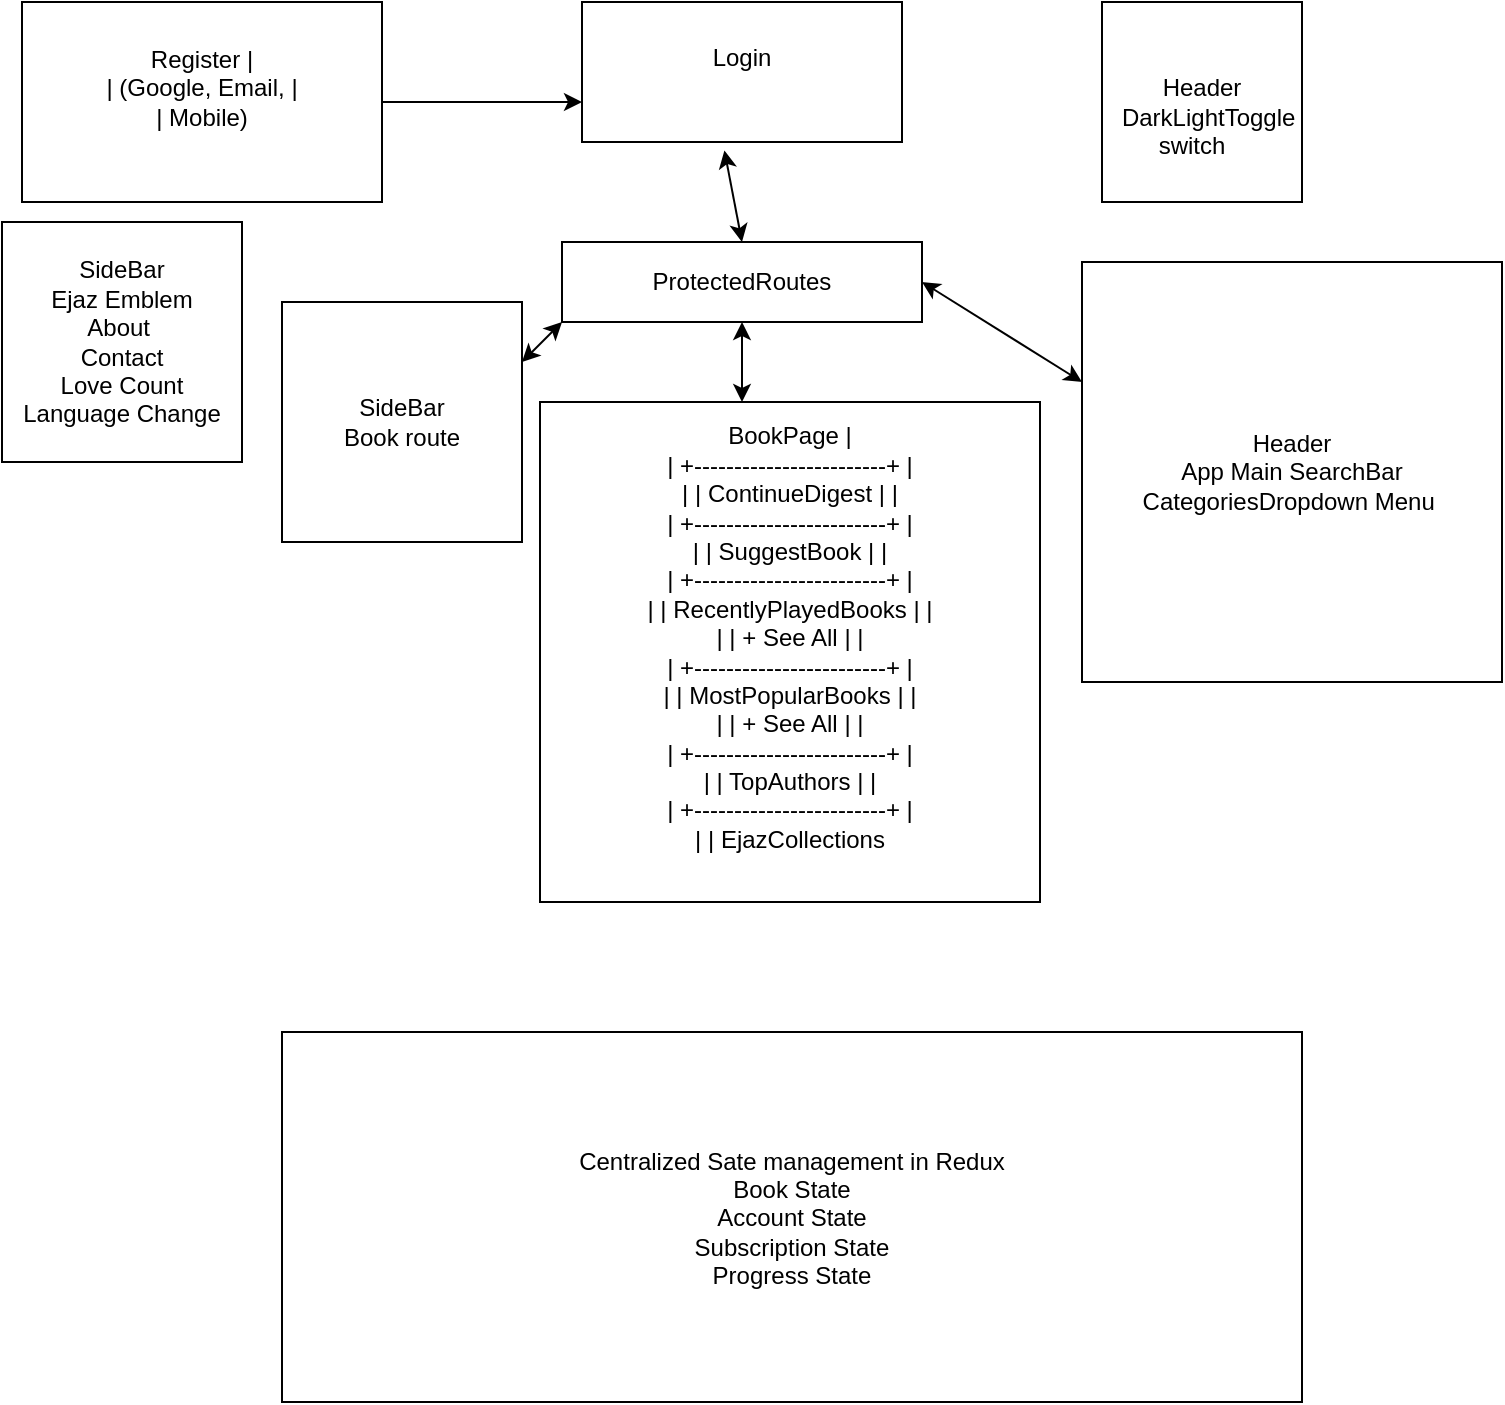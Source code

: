 <mxfile version="24.6.4" type="github">
  <diagram name="Page-1" id="e_e76qo3hNhuEoxEJfNG">
    <mxGraphModel dx="1050" dy="557" grid="1" gridSize="10" guides="1" tooltips="1" connect="1" arrows="1" fold="1" page="1" pageScale="1" pageWidth="827" pageHeight="1169" math="0" shadow="0">
      <root>
        <mxCell id="0" />
        <mxCell id="1" parent="0" />
        <mxCell id="HJha-6Zbxx6aBeyYvT2W-1" value="&#xa;   Register         &lt;span class=&quot;hljs-operator&quot;&gt;|&lt;/span&gt;&#xa;&lt;span class=&quot;hljs-operator&quot;&gt;|&lt;/span&gt;  (Google, Email,    &lt;span class=&quot;hljs-operator&quot;&gt;|&lt;/span&gt;&#xa;&lt;span class=&quot;hljs-operator&quot;&gt;|&lt;/span&gt;    Mobile) &#xa;&#xa;" style="rounded=0;whiteSpace=wrap;html=1;" vertex="1" parent="1">
          <mxGeometry x="30" y="10" width="180" height="100" as="geometry" />
        </mxCell>
        <mxCell id="HJha-6Zbxx6aBeyYvT2W-2" value="" style="endArrow=classic;html=1;rounded=0;" edge="1" parent="1">
          <mxGeometry width="50" height="50" relative="1" as="geometry">
            <mxPoint x="210" y="60" as="sourcePoint" />
            <mxPoint x="310" y="60" as="targetPoint" />
          </mxGeometry>
        </mxCell>
        <mxCell id="HJha-6Zbxx6aBeyYvT2W-3" value="&#xa;    Login   &#xa;&#xa;" style="rounded=0;whiteSpace=wrap;html=1;" vertex="1" parent="1">
          <mxGeometry x="310" y="10" width="160" height="70" as="geometry" />
        </mxCell>
        <mxCell id="HJha-6Zbxx6aBeyYvT2W-4" value="&lt;br&gt;      ProtectedRoutes&lt;div&gt;&lt;br/&gt;&lt;/div&gt;" style="rounded=0;whiteSpace=wrap;html=1;" vertex="1" parent="1">
          <mxGeometry x="300" y="130" width="180" height="40" as="geometry" />
        </mxCell>
        <mxCell id="HJha-6Zbxx6aBeyYvT2W-5" value="" style="endArrow=classic;startArrow=classic;html=1;rounded=0;exitX=0.5;exitY=0;exitDx=0;exitDy=0;entryX=0.445;entryY=1.06;entryDx=0;entryDy=0;entryPerimeter=0;" edge="1" parent="1" source="HJha-6Zbxx6aBeyYvT2W-4" target="HJha-6Zbxx6aBeyYvT2W-3">
          <mxGeometry width="50" height="50" relative="1" as="geometry">
            <mxPoint x="350" y="150" as="sourcePoint" />
            <mxPoint x="400" y="110" as="targetPoint" />
          </mxGeometry>
        </mxCell>
        <mxCell id="HJha-6Zbxx6aBeyYvT2W-6" value="&#xa; BookPage            &lt;span class=&quot;hljs-operator&quot;&gt;|&lt;/span&gt;&#xa;&lt;span class=&quot;hljs-operator&quot;&gt;|&lt;/span&gt; &lt;span class=&quot;hljs-operator&quot;&gt;+&lt;/span&gt;&lt;span class=&quot;hljs-comment&quot;&gt;------------------------+ |&lt;/span&gt;&#xa;&lt;span class=&quot;hljs-operator&quot;&gt;|&lt;/span&gt; &lt;span class=&quot;hljs-operator&quot;&gt;|&lt;/span&gt;   ContinueDigest       &lt;span class=&quot;hljs-operator&quot;&gt;|&lt;/span&gt; &lt;span class=&quot;hljs-operator&quot;&gt;|&lt;/span&gt;&#xa;&lt;span class=&quot;hljs-operator&quot;&gt;|&lt;/span&gt; &lt;span class=&quot;hljs-operator&quot;&gt;+&lt;/span&gt;&lt;span class=&quot;hljs-comment&quot;&gt;------------------------+ |&lt;/span&gt;&#xa;&lt;span class=&quot;hljs-operator&quot;&gt;|&lt;/span&gt; &lt;span class=&quot;hljs-operator&quot;&gt;|&lt;/span&gt;    SuggestBook         &lt;span class=&quot;hljs-operator&quot;&gt;|&lt;/span&gt; &lt;span class=&quot;hljs-operator&quot;&gt;|&lt;/span&gt;&#xa;&lt;span class=&quot;hljs-operator&quot;&gt;|&lt;/span&gt; &lt;span class=&quot;hljs-operator&quot;&gt;+&lt;/span&gt;&lt;span class=&quot;hljs-comment&quot;&gt;------------------------+ |&lt;/span&gt;&#xa;&lt;span class=&quot;hljs-operator&quot;&gt;|&lt;/span&gt; &lt;span class=&quot;hljs-operator&quot;&gt;|&lt;/span&gt; RecentlyPlayedBooks    &lt;span class=&quot;hljs-operator&quot;&gt;|&lt;/span&gt; &lt;span class=&quot;hljs-operator&quot;&gt;|&lt;/span&gt;&#xa;&lt;span class=&quot;hljs-operator&quot;&gt;|&lt;/span&gt; &lt;span class=&quot;hljs-operator&quot;&gt;|&lt;/span&gt;   &lt;span class=&quot;hljs-operator&quot;&gt;+&lt;/span&gt; See &lt;span class=&quot;hljs-keyword&quot;&gt;All&lt;/span&gt;            &lt;span class=&quot;hljs-operator&quot;&gt;|&lt;/span&gt; &lt;span class=&quot;hljs-operator&quot;&gt;|&lt;/span&gt;&#xa;&lt;span class=&quot;hljs-operator&quot;&gt;|&lt;/span&gt; &lt;span class=&quot;hljs-operator&quot;&gt;+&lt;/span&gt;&lt;span class=&quot;hljs-comment&quot;&gt;------------------------+ |&lt;/span&gt;&#xa;&lt;span class=&quot;hljs-operator&quot;&gt;|&lt;/span&gt; &lt;span class=&quot;hljs-operator&quot;&gt;|&lt;/span&gt;  MostPopularBooks      &lt;span class=&quot;hljs-operator&quot;&gt;|&lt;/span&gt; &lt;span class=&quot;hljs-operator&quot;&gt;|&lt;/span&gt;&#xa;&lt;span class=&quot;hljs-operator&quot;&gt;|&lt;/span&gt; &lt;span class=&quot;hljs-operator&quot;&gt;|&lt;/span&gt;   &lt;span class=&quot;hljs-operator&quot;&gt;+&lt;/span&gt; See &lt;span class=&quot;hljs-keyword&quot;&gt;All&lt;/span&gt;            &lt;span class=&quot;hljs-operator&quot;&gt;|&lt;/span&gt; &lt;span class=&quot;hljs-operator&quot;&gt;|&lt;/span&gt;&#xa;&lt;span class=&quot;hljs-operator&quot;&gt;|&lt;/span&gt; &lt;span class=&quot;hljs-operator&quot;&gt;+&lt;/span&gt;&lt;span class=&quot;hljs-comment&quot;&gt;------------------------+ |&lt;/span&gt;&#xa;&lt;span class=&quot;hljs-operator&quot;&gt;|&lt;/span&gt; &lt;span class=&quot;hljs-operator&quot;&gt;|&lt;/span&gt;      TopAuthors        &lt;span class=&quot;hljs-operator&quot;&gt;|&lt;/span&gt; &lt;span class=&quot;hljs-operator&quot;&gt;|&lt;/span&gt;&#xa;&lt;span class=&quot;hljs-operator&quot;&gt;|&lt;/span&gt; &lt;span class=&quot;hljs-operator&quot;&gt;+&lt;/span&gt;&lt;span class=&quot;hljs-comment&quot;&gt;------------------------+ |&lt;/span&gt;&#xa;&lt;span class=&quot;hljs-operator&quot;&gt;|&lt;/span&gt; &lt;span class=&quot;hljs-operator&quot;&gt;|&lt;/span&gt;    EjazCollections   &#xa;&#xa;" style="whiteSpace=wrap;html=1;aspect=fixed;" vertex="1" parent="1">
          <mxGeometry x="289" y="210" width="250" height="250" as="geometry" />
        </mxCell>
        <mxCell id="HJha-6Zbxx6aBeyYvT2W-9" value="" style="endArrow=classic;startArrow=classic;html=1;rounded=0;entryX=0.5;entryY=1;entryDx=0;entryDy=0;" edge="1" parent="1" target="HJha-6Zbxx6aBeyYvT2W-4">
          <mxGeometry width="50" height="50" relative="1" as="geometry">
            <mxPoint x="390" y="210" as="sourcePoint" />
            <mxPoint x="390" y="200" as="targetPoint" />
          </mxGeometry>
        </mxCell>
        <mxCell id="HJha-6Zbxx6aBeyYvT2W-11" value="&lt;br&gt;       Header    &lt;br&gt;&amp;nbsp; DarkLightToggle switch&amp;nbsp; &amp;nbsp;" style="whiteSpace=wrap;html=1;aspect=fixed;" vertex="1" parent="1">
          <mxGeometry x="570" y="10" width="100" height="100" as="geometry" />
        </mxCell>
        <mxCell id="HJha-6Zbxx6aBeyYvT2W-12" value="Header&lt;br&gt;App Main SearchBar  &lt;div&gt;CategoriesDropdown Menu&amp;nbsp;&lt;br&gt;&lt;/div&gt;" style="whiteSpace=wrap;html=1;aspect=fixed;" vertex="1" parent="1">
          <mxGeometry x="560" y="140" width="210" height="210" as="geometry" />
        </mxCell>
        <mxCell id="HJha-6Zbxx6aBeyYvT2W-13" value="" style="endArrow=classic;startArrow=classic;html=1;rounded=0;exitX=1;exitY=0.5;exitDx=0;exitDy=0;" edge="1" parent="1" source="HJha-6Zbxx6aBeyYvT2W-4">
          <mxGeometry width="50" height="50" relative="1" as="geometry">
            <mxPoint x="510" y="250" as="sourcePoint" />
            <mxPoint x="560" y="200" as="targetPoint" />
          </mxGeometry>
        </mxCell>
        <mxCell id="HJha-6Zbxx6aBeyYvT2W-15" value="SideBar&lt;div&gt;Ejaz Emblem&lt;/div&gt;&lt;div&gt;About&amp;nbsp;&lt;/div&gt;&lt;div&gt;Contact&lt;/div&gt;&lt;div&gt;Love Count&lt;/div&gt;&lt;div&gt;Language Change&lt;/div&gt;" style="whiteSpace=wrap;html=1;aspect=fixed;" vertex="1" parent="1">
          <mxGeometry x="20" y="120" width="120" height="120" as="geometry" />
        </mxCell>
        <mxCell id="HJha-6Zbxx6aBeyYvT2W-16" value="SideBar&lt;div&gt;Book route&lt;/div&gt;" style="whiteSpace=wrap;html=1;aspect=fixed;" vertex="1" parent="1">
          <mxGeometry x="160" y="160" width="120" height="120" as="geometry" />
        </mxCell>
        <mxCell id="HJha-6Zbxx6aBeyYvT2W-17" value="" style="endArrow=classic;startArrow=classic;html=1;rounded=0;exitX=1;exitY=0.25;exitDx=0;exitDy=0;" edge="1" parent="1" source="HJha-6Zbxx6aBeyYvT2W-16">
          <mxGeometry width="50" height="50" relative="1" as="geometry">
            <mxPoint x="250" y="220" as="sourcePoint" />
            <mxPoint x="300" y="170" as="targetPoint" />
          </mxGeometry>
        </mxCell>
        <mxCell id="HJha-6Zbxx6aBeyYvT2W-18" value="Centralized Sate management in Redux&lt;div&gt;Book State&lt;/div&gt;&lt;div&gt;Account State&lt;/div&gt;&lt;div&gt;Subscription State&lt;/div&gt;&lt;div&gt;Progress State&lt;/div&gt;" style="rounded=0;whiteSpace=wrap;html=1;" vertex="1" parent="1">
          <mxGeometry x="160" y="525" width="510" height="185" as="geometry" />
        </mxCell>
      </root>
    </mxGraphModel>
  </diagram>
</mxfile>
